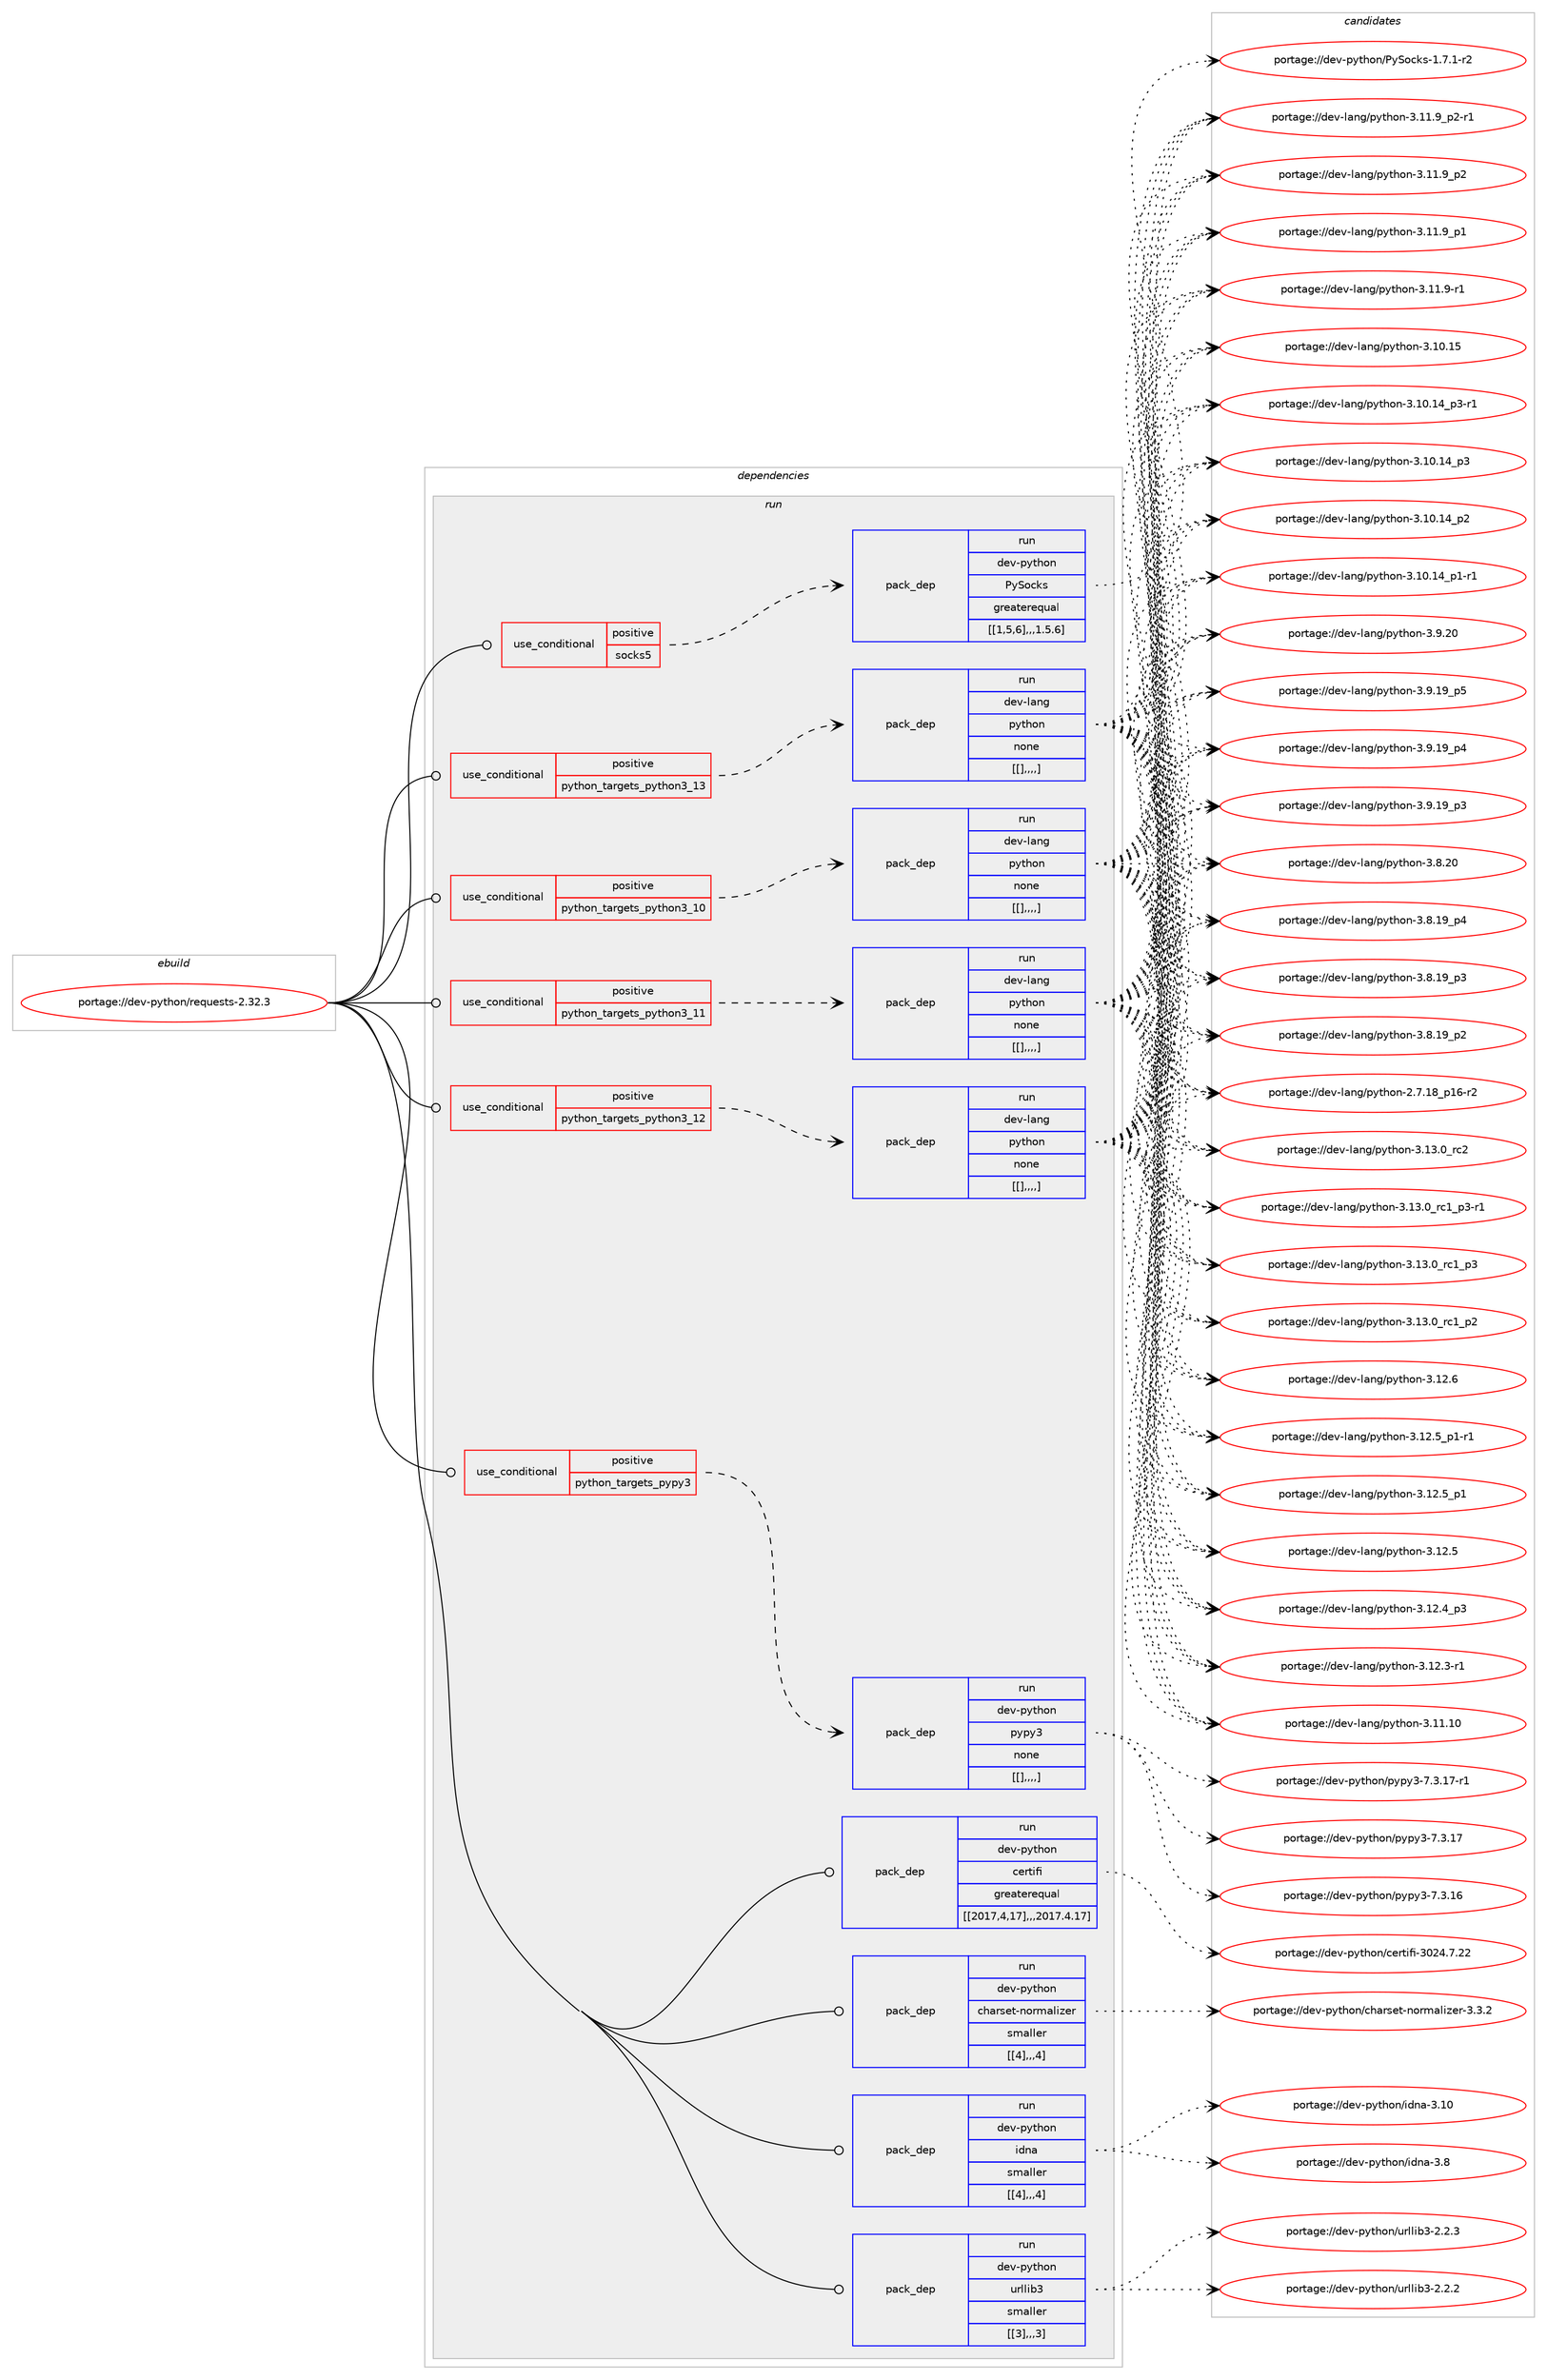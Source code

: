 digraph prolog {

# *************
# Graph options
# *************

newrank=true;
concentrate=true;
compound=true;
graph [rankdir=LR,fontname=Helvetica,fontsize=10,ranksep=1.5];#, ranksep=2.5, nodesep=0.2];
edge  [arrowhead=vee];
node  [fontname=Helvetica,fontsize=10];

# **********
# The ebuild
# **********

subgraph cluster_leftcol {
color=gray;
label=<<i>ebuild</i>>;
id [label="portage://dev-python/requests-2.32.3", color=red, width=4, href="../dev-python/requests-2.32.3.svg"];
}

# ****************
# The dependencies
# ****************

subgraph cluster_midcol {
color=gray;
label=<<i>dependencies</i>>;
subgraph cluster_compile {
fillcolor="#eeeeee";
style=filled;
label=<<i>compile</i>>;
}
subgraph cluster_compileandrun {
fillcolor="#eeeeee";
style=filled;
label=<<i>compile and run</i>>;
}
subgraph cluster_run {
fillcolor="#eeeeee";
style=filled;
label=<<i>run</i>>;
subgraph cond39969 {
dependency163921 [label=<<TABLE BORDER="0" CELLBORDER="1" CELLSPACING="0" CELLPADDING="4"><TR><TD ROWSPAN="3" CELLPADDING="10">use_conditional</TD></TR><TR><TD>positive</TD></TR><TR><TD>python_targets_pypy3</TD></TR></TABLE>>, shape=none, color=red];
subgraph pack122691 {
dependency163922 [label=<<TABLE BORDER="0" CELLBORDER="1" CELLSPACING="0" CELLPADDING="4" WIDTH="220"><TR><TD ROWSPAN="6" CELLPADDING="30">pack_dep</TD></TR><TR><TD WIDTH="110">run</TD></TR><TR><TD>dev-python</TD></TR><TR><TD>pypy3</TD></TR><TR><TD>none</TD></TR><TR><TD>[[],,,,]</TD></TR></TABLE>>, shape=none, color=blue];
}
dependency163921:e -> dependency163922:w [weight=20,style="dashed",arrowhead="vee"];
}
id:e -> dependency163921:w [weight=20,style="solid",arrowhead="odot"];
subgraph cond39970 {
dependency163923 [label=<<TABLE BORDER="0" CELLBORDER="1" CELLSPACING="0" CELLPADDING="4"><TR><TD ROWSPAN="3" CELLPADDING="10">use_conditional</TD></TR><TR><TD>positive</TD></TR><TR><TD>python_targets_python3_10</TD></TR></TABLE>>, shape=none, color=red];
subgraph pack122692 {
dependency163924 [label=<<TABLE BORDER="0" CELLBORDER="1" CELLSPACING="0" CELLPADDING="4" WIDTH="220"><TR><TD ROWSPAN="6" CELLPADDING="30">pack_dep</TD></TR><TR><TD WIDTH="110">run</TD></TR><TR><TD>dev-lang</TD></TR><TR><TD>python</TD></TR><TR><TD>none</TD></TR><TR><TD>[[],,,,]</TD></TR></TABLE>>, shape=none, color=blue];
}
dependency163923:e -> dependency163924:w [weight=20,style="dashed",arrowhead="vee"];
}
id:e -> dependency163923:w [weight=20,style="solid",arrowhead="odot"];
subgraph cond39971 {
dependency163925 [label=<<TABLE BORDER="0" CELLBORDER="1" CELLSPACING="0" CELLPADDING="4"><TR><TD ROWSPAN="3" CELLPADDING="10">use_conditional</TD></TR><TR><TD>positive</TD></TR><TR><TD>python_targets_python3_11</TD></TR></TABLE>>, shape=none, color=red];
subgraph pack122693 {
dependency163926 [label=<<TABLE BORDER="0" CELLBORDER="1" CELLSPACING="0" CELLPADDING="4" WIDTH="220"><TR><TD ROWSPAN="6" CELLPADDING="30">pack_dep</TD></TR><TR><TD WIDTH="110">run</TD></TR><TR><TD>dev-lang</TD></TR><TR><TD>python</TD></TR><TR><TD>none</TD></TR><TR><TD>[[],,,,]</TD></TR></TABLE>>, shape=none, color=blue];
}
dependency163925:e -> dependency163926:w [weight=20,style="dashed",arrowhead="vee"];
}
id:e -> dependency163925:w [weight=20,style="solid",arrowhead="odot"];
subgraph cond39972 {
dependency163927 [label=<<TABLE BORDER="0" CELLBORDER="1" CELLSPACING="0" CELLPADDING="4"><TR><TD ROWSPAN="3" CELLPADDING="10">use_conditional</TD></TR><TR><TD>positive</TD></TR><TR><TD>python_targets_python3_12</TD></TR></TABLE>>, shape=none, color=red];
subgraph pack122694 {
dependency163928 [label=<<TABLE BORDER="0" CELLBORDER="1" CELLSPACING="0" CELLPADDING="4" WIDTH="220"><TR><TD ROWSPAN="6" CELLPADDING="30">pack_dep</TD></TR><TR><TD WIDTH="110">run</TD></TR><TR><TD>dev-lang</TD></TR><TR><TD>python</TD></TR><TR><TD>none</TD></TR><TR><TD>[[],,,,]</TD></TR></TABLE>>, shape=none, color=blue];
}
dependency163927:e -> dependency163928:w [weight=20,style="dashed",arrowhead="vee"];
}
id:e -> dependency163927:w [weight=20,style="solid",arrowhead="odot"];
subgraph cond39973 {
dependency163929 [label=<<TABLE BORDER="0" CELLBORDER="1" CELLSPACING="0" CELLPADDING="4"><TR><TD ROWSPAN="3" CELLPADDING="10">use_conditional</TD></TR><TR><TD>positive</TD></TR><TR><TD>python_targets_python3_13</TD></TR></TABLE>>, shape=none, color=red];
subgraph pack122695 {
dependency163930 [label=<<TABLE BORDER="0" CELLBORDER="1" CELLSPACING="0" CELLPADDING="4" WIDTH="220"><TR><TD ROWSPAN="6" CELLPADDING="30">pack_dep</TD></TR><TR><TD WIDTH="110">run</TD></TR><TR><TD>dev-lang</TD></TR><TR><TD>python</TD></TR><TR><TD>none</TD></TR><TR><TD>[[],,,,]</TD></TR></TABLE>>, shape=none, color=blue];
}
dependency163929:e -> dependency163930:w [weight=20,style="dashed",arrowhead="vee"];
}
id:e -> dependency163929:w [weight=20,style="solid",arrowhead="odot"];
subgraph cond39974 {
dependency163931 [label=<<TABLE BORDER="0" CELLBORDER="1" CELLSPACING="0" CELLPADDING="4"><TR><TD ROWSPAN="3" CELLPADDING="10">use_conditional</TD></TR><TR><TD>positive</TD></TR><TR><TD>socks5</TD></TR></TABLE>>, shape=none, color=red];
subgraph pack122696 {
dependency163932 [label=<<TABLE BORDER="0" CELLBORDER="1" CELLSPACING="0" CELLPADDING="4" WIDTH="220"><TR><TD ROWSPAN="6" CELLPADDING="30">pack_dep</TD></TR><TR><TD WIDTH="110">run</TD></TR><TR><TD>dev-python</TD></TR><TR><TD>PySocks</TD></TR><TR><TD>greaterequal</TD></TR><TR><TD>[[1,5,6],,,1.5.6]</TD></TR></TABLE>>, shape=none, color=blue];
}
dependency163931:e -> dependency163932:w [weight=20,style="dashed",arrowhead="vee"];
}
id:e -> dependency163931:w [weight=20,style="solid",arrowhead="odot"];
subgraph pack122697 {
dependency163933 [label=<<TABLE BORDER="0" CELLBORDER="1" CELLSPACING="0" CELLPADDING="4" WIDTH="220"><TR><TD ROWSPAN="6" CELLPADDING="30">pack_dep</TD></TR><TR><TD WIDTH="110">run</TD></TR><TR><TD>dev-python</TD></TR><TR><TD>certifi</TD></TR><TR><TD>greaterequal</TD></TR><TR><TD>[[2017,4,17],,,2017.4.17]</TD></TR></TABLE>>, shape=none, color=blue];
}
id:e -> dependency163933:w [weight=20,style="solid",arrowhead="odot"];
subgraph pack122698 {
dependency163934 [label=<<TABLE BORDER="0" CELLBORDER="1" CELLSPACING="0" CELLPADDING="4" WIDTH="220"><TR><TD ROWSPAN="6" CELLPADDING="30">pack_dep</TD></TR><TR><TD WIDTH="110">run</TD></TR><TR><TD>dev-python</TD></TR><TR><TD>charset-normalizer</TD></TR><TR><TD>smaller</TD></TR><TR><TD>[[4],,,4]</TD></TR></TABLE>>, shape=none, color=blue];
}
id:e -> dependency163934:w [weight=20,style="solid",arrowhead="odot"];
subgraph pack122699 {
dependency163935 [label=<<TABLE BORDER="0" CELLBORDER="1" CELLSPACING="0" CELLPADDING="4" WIDTH="220"><TR><TD ROWSPAN="6" CELLPADDING="30">pack_dep</TD></TR><TR><TD WIDTH="110">run</TD></TR><TR><TD>dev-python</TD></TR><TR><TD>idna</TD></TR><TR><TD>smaller</TD></TR><TR><TD>[[4],,,4]</TD></TR></TABLE>>, shape=none, color=blue];
}
id:e -> dependency163935:w [weight=20,style="solid",arrowhead="odot"];
subgraph pack122700 {
dependency163936 [label=<<TABLE BORDER="0" CELLBORDER="1" CELLSPACING="0" CELLPADDING="4" WIDTH="220"><TR><TD ROWSPAN="6" CELLPADDING="30">pack_dep</TD></TR><TR><TD WIDTH="110">run</TD></TR><TR><TD>dev-python</TD></TR><TR><TD>urllib3</TD></TR><TR><TD>smaller</TD></TR><TR><TD>[[3],,,3]</TD></TR></TABLE>>, shape=none, color=blue];
}
id:e -> dependency163936:w [weight=20,style="solid",arrowhead="odot"];
}
}

# **************
# The candidates
# **************

subgraph cluster_choices {
rank=same;
color=gray;
label=<<i>candidates</i>>;

subgraph choice122691 {
color=black;
nodesep=1;
choice100101118451121211161041111104711212111212151455546514649554511449 [label="portage://dev-python/pypy3-7.3.17-r1", color=red, width=4,href="../dev-python/pypy3-7.3.17-r1.svg"];
choice10010111845112121116104111110471121211121215145554651464955 [label="portage://dev-python/pypy3-7.3.17", color=red, width=4,href="../dev-python/pypy3-7.3.17.svg"];
choice10010111845112121116104111110471121211121215145554651464954 [label="portage://dev-python/pypy3-7.3.16", color=red, width=4,href="../dev-python/pypy3-7.3.16.svg"];
dependency163922:e -> choice100101118451121211161041111104711212111212151455546514649554511449:w [style=dotted,weight="100"];
dependency163922:e -> choice10010111845112121116104111110471121211121215145554651464955:w [style=dotted,weight="100"];
dependency163922:e -> choice10010111845112121116104111110471121211121215145554651464954:w [style=dotted,weight="100"];
}
subgraph choice122692 {
color=black;
nodesep=1;
choice10010111845108971101034711212111610411111045514649514648951149950 [label="portage://dev-lang/python-3.13.0_rc2", color=red, width=4,href="../dev-lang/python-3.13.0_rc2.svg"];
choice1001011184510897110103471121211161041111104551464951464895114994995112514511449 [label="portage://dev-lang/python-3.13.0_rc1_p3-r1", color=red, width=4,href="../dev-lang/python-3.13.0_rc1_p3-r1.svg"];
choice100101118451089711010347112121116104111110455146495146489511499499511251 [label="portage://dev-lang/python-3.13.0_rc1_p3", color=red, width=4,href="../dev-lang/python-3.13.0_rc1_p3.svg"];
choice100101118451089711010347112121116104111110455146495146489511499499511250 [label="portage://dev-lang/python-3.13.0_rc1_p2", color=red, width=4,href="../dev-lang/python-3.13.0_rc1_p2.svg"];
choice10010111845108971101034711212111610411111045514649504654 [label="portage://dev-lang/python-3.12.6", color=red, width=4,href="../dev-lang/python-3.12.6.svg"];
choice1001011184510897110103471121211161041111104551464950465395112494511449 [label="portage://dev-lang/python-3.12.5_p1-r1", color=red, width=4,href="../dev-lang/python-3.12.5_p1-r1.svg"];
choice100101118451089711010347112121116104111110455146495046539511249 [label="portage://dev-lang/python-3.12.5_p1", color=red, width=4,href="../dev-lang/python-3.12.5_p1.svg"];
choice10010111845108971101034711212111610411111045514649504653 [label="portage://dev-lang/python-3.12.5", color=red, width=4,href="../dev-lang/python-3.12.5.svg"];
choice100101118451089711010347112121116104111110455146495046529511251 [label="portage://dev-lang/python-3.12.4_p3", color=red, width=4,href="../dev-lang/python-3.12.4_p3.svg"];
choice100101118451089711010347112121116104111110455146495046514511449 [label="portage://dev-lang/python-3.12.3-r1", color=red, width=4,href="../dev-lang/python-3.12.3-r1.svg"];
choice1001011184510897110103471121211161041111104551464949464948 [label="portage://dev-lang/python-3.11.10", color=red, width=4,href="../dev-lang/python-3.11.10.svg"];
choice1001011184510897110103471121211161041111104551464949465795112504511449 [label="portage://dev-lang/python-3.11.9_p2-r1", color=red, width=4,href="../dev-lang/python-3.11.9_p2-r1.svg"];
choice100101118451089711010347112121116104111110455146494946579511250 [label="portage://dev-lang/python-3.11.9_p2", color=red, width=4,href="../dev-lang/python-3.11.9_p2.svg"];
choice100101118451089711010347112121116104111110455146494946579511249 [label="portage://dev-lang/python-3.11.9_p1", color=red, width=4,href="../dev-lang/python-3.11.9_p1.svg"];
choice100101118451089711010347112121116104111110455146494946574511449 [label="portage://dev-lang/python-3.11.9-r1", color=red, width=4,href="../dev-lang/python-3.11.9-r1.svg"];
choice1001011184510897110103471121211161041111104551464948464953 [label="portage://dev-lang/python-3.10.15", color=red, width=4,href="../dev-lang/python-3.10.15.svg"];
choice100101118451089711010347112121116104111110455146494846495295112514511449 [label="portage://dev-lang/python-3.10.14_p3-r1", color=red, width=4,href="../dev-lang/python-3.10.14_p3-r1.svg"];
choice10010111845108971101034711212111610411111045514649484649529511251 [label="portage://dev-lang/python-3.10.14_p3", color=red, width=4,href="../dev-lang/python-3.10.14_p3.svg"];
choice10010111845108971101034711212111610411111045514649484649529511250 [label="portage://dev-lang/python-3.10.14_p2", color=red, width=4,href="../dev-lang/python-3.10.14_p2.svg"];
choice100101118451089711010347112121116104111110455146494846495295112494511449 [label="portage://dev-lang/python-3.10.14_p1-r1", color=red, width=4,href="../dev-lang/python-3.10.14_p1-r1.svg"];
choice10010111845108971101034711212111610411111045514657465048 [label="portage://dev-lang/python-3.9.20", color=red, width=4,href="../dev-lang/python-3.9.20.svg"];
choice100101118451089711010347112121116104111110455146574649579511253 [label="portage://dev-lang/python-3.9.19_p5", color=red, width=4,href="../dev-lang/python-3.9.19_p5.svg"];
choice100101118451089711010347112121116104111110455146574649579511252 [label="portage://dev-lang/python-3.9.19_p4", color=red, width=4,href="../dev-lang/python-3.9.19_p4.svg"];
choice100101118451089711010347112121116104111110455146574649579511251 [label="portage://dev-lang/python-3.9.19_p3", color=red, width=4,href="../dev-lang/python-3.9.19_p3.svg"];
choice10010111845108971101034711212111610411111045514656465048 [label="portage://dev-lang/python-3.8.20", color=red, width=4,href="../dev-lang/python-3.8.20.svg"];
choice100101118451089711010347112121116104111110455146564649579511252 [label="portage://dev-lang/python-3.8.19_p4", color=red, width=4,href="../dev-lang/python-3.8.19_p4.svg"];
choice100101118451089711010347112121116104111110455146564649579511251 [label="portage://dev-lang/python-3.8.19_p3", color=red, width=4,href="../dev-lang/python-3.8.19_p3.svg"];
choice100101118451089711010347112121116104111110455146564649579511250 [label="portage://dev-lang/python-3.8.19_p2", color=red, width=4,href="../dev-lang/python-3.8.19_p2.svg"];
choice100101118451089711010347112121116104111110455046554649569511249544511450 [label="portage://dev-lang/python-2.7.18_p16-r2", color=red, width=4,href="../dev-lang/python-2.7.18_p16-r2.svg"];
dependency163924:e -> choice10010111845108971101034711212111610411111045514649514648951149950:w [style=dotted,weight="100"];
dependency163924:e -> choice1001011184510897110103471121211161041111104551464951464895114994995112514511449:w [style=dotted,weight="100"];
dependency163924:e -> choice100101118451089711010347112121116104111110455146495146489511499499511251:w [style=dotted,weight="100"];
dependency163924:e -> choice100101118451089711010347112121116104111110455146495146489511499499511250:w [style=dotted,weight="100"];
dependency163924:e -> choice10010111845108971101034711212111610411111045514649504654:w [style=dotted,weight="100"];
dependency163924:e -> choice1001011184510897110103471121211161041111104551464950465395112494511449:w [style=dotted,weight="100"];
dependency163924:e -> choice100101118451089711010347112121116104111110455146495046539511249:w [style=dotted,weight="100"];
dependency163924:e -> choice10010111845108971101034711212111610411111045514649504653:w [style=dotted,weight="100"];
dependency163924:e -> choice100101118451089711010347112121116104111110455146495046529511251:w [style=dotted,weight="100"];
dependency163924:e -> choice100101118451089711010347112121116104111110455146495046514511449:w [style=dotted,weight="100"];
dependency163924:e -> choice1001011184510897110103471121211161041111104551464949464948:w [style=dotted,weight="100"];
dependency163924:e -> choice1001011184510897110103471121211161041111104551464949465795112504511449:w [style=dotted,weight="100"];
dependency163924:e -> choice100101118451089711010347112121116104111110455146494946579511250:w [style=dotted,weight="100"];
dependency163924:e -> choice100101118451089711010347112121116104111110455146494946579511249:w [style=dotted,weight="100"];
dependency163924:e -> choice100101118451089711010347112121116104111110455146494946574511449:w [style=dotted,weight="100"];
dependency163924:e -> choice1001011184510897110103471121211161041111104551464948464953:w [style=dotted,weight="100"];
dependency163924:e -> choice100101118451089711010347112121116104111110455146494846495295112514511449:w [style=dotted,weight="100"];
dependency163924:e -> choice10010111845108971101034711212111610411111045514649484649529511251:w [style=dotted,weight="100"];
dependency163924:e -> choice10010111845108971101034711212111610411111045514649484649529511250:w [style=dotted,weight="100"];
dependency163924:e -> choice100101118451089711010347112121116104111110455146494846495295112494511449:w [style=dotted,weight="100"];
dependency163924:e -> choice10010111845108971101034711212111610411111045514657465048:w [style=dotted,weight="100"];
dependency163924:e -> choice100101118451089711010347112121116104111110455146574649579511253:w [style=dotted,weight="100"];
dependency163924:e -> choice100101118451089711010347112121116104111110455146574649579511252:w [style=dotted,weight="100"];
dependency163924:e -> choice100101118451089711010347112121116104111110455146574649579511251:w [style=dotted,weight="100"];
dependency163924:e -> choice10010111845108971101034711212111610411111045514656465048:w [style=dotted,weight="100"];
dependency163924:e -> choice100101118451089711010347112121116104111110455146564649579511252:w [style=dotted,weight="100"];
dependency163924:e -> choice100101118451089711010347112121116104111110455146564649579511251:w [style=dotted,weight="100"];
dependency163924:e -> choice100101118451089711010347112121116104111110455146564649579511250:w [style=dotted,weight="100"];
dependency163924:e -> choice100101118451089711010347112121116104111110455046554649569511249544511450:w [style=dotted,weight="100"];
}
subgraph choice122693 {
color=black;
nodesep=1;
choice10010111845108971101034711212111610411111045514649514648951149950 [label="portage://dev-lang/python-3.13.0_rc2", color=red, width=4,href="../dev-lang/python-3.13.0_rc2.svg"];
choice1001011184510897110103471121211161041111104551464951464895114994995112514511449 [label="portage://dev-lang/python-3.13.0_rc1_p3-r1", color=red, width=4,href="../dev-lang/python-3.13.0_rc1_p3-r1.svg"];
choice100101118451089711010347112121116104111110455146495146489511499499511251 [label="portage://dev-lang/python-3.13.0_rc1_p3", color=red, width=4,href="../dev-lang/python-3.13.0_rc1_p3.svg"];
choice100101118451089711010347112121116104111110455146495146489511499499511250 [label="portage://dev-lang/python-3.13.0_rc1_p2", color=red, width=4,href="../dev-lang/python-3.13.0_rc1_p2.svg"];
choice10010111845108971101034711212111610411111045514649504654 [label="portage://dev-lang/python-3.12.6", color=red, width=4,href="../dev-lang/python-3.12.6.svg"];
choice1001011184510897110103471121211161041111104551464950465395112494511449 [label="portage://dev-lang/python-3.12.5_p1-r1", color=red, width=4,href="../dev-lang/python-3.12.5_p1-r1.svg"];
choice100101118451089711010347112121116104111110455146495046539511249 [label="portage://dev-lang/python-3.12.5_p1", color=red, width=4,href="../dev-lang/python-3.12.5_p1.svg"];
choice10010111845108971101034711212111610411111045514649504653 [label="portage://dev-lang/python-3.12.5", color=red, width=4,href="../dev-lang/python-3.12.5.svg"];
choice100101118451089711010347112121116104111110455146495046529511251 [label="portage://dev-lang/python-3.12.4_p3", color=red, width=4,href="../dev-lang/python-3.12.4_p3.svg"];
choice100101118451089711010347112121116104111110455146495046514511449 [label="portage://dev-lang/python-3.12.3-r1", color=red, width=4,href="../dev-lang/python-3.12.3-r1.svg"];
choice1001011184510897110103471121211161041111104551464949464948 [label="portage://dev-lang/python-3.11.10", color=red, width=4,href="../dev-lang/python-3.11.10.svg"];
choice1001011184510897110103471121211161041111104551464949465795112504511449 [label="portage://dev-lang/python-3.11.9_p2-r1", color=red, width=4,href="../dev-lang/python-3.11.9_p2-r1.svg"];
choice100101118451089711010347112121116104111110455146494946579511250 [label="portage://dev-lang/python-3.11.9_p2", color=red, width=4,href="../dev-lang/python-3.11.9_p2.svg"];
choice100101118451089711010347112121116104111110455146494946579511249 [label="portage://dev-lang/python-3.11.9_p1", color=red, width=4,href="../dev-lang/python-3.11.9_p1.svg"];
choice100101118451089711010347112121116104111110455146494946574511449 [label="portage://dev-lang/python-3.11.9-r1", color=red, width=4,href="../dev-lang/python-3.11.9-r1.svg"];
choice1001011184510897110103471121211161041111104551464948464953 [label="portage://dev-lang/python-3.10.15", color=red, width=4,href="../dev-lang/python-3.10.15.svg"];
choice100101118451089711010347112121116104111110455146494846495295112514511449 [label="portage://dev-lang/python-3.10.14_p3-r1", color=red, width=4,href="../dev-lang/python-3.10.14_p3-r1.svg"];
choice10010111845108971101034711212111610411111045514649484649529511251 [label="portage://dev-lang/python-3.10.14_p3", color=red, width=4,href="../dev-lang/python-3.10.14_p3.svg"];
choice10010111845108971101034711212111610411111045514649484649529511250 [label="portage://dev-lang/python-3.10.14_p2", color=red, width=4,href="../dev-lang/python-3.10.14_p2.svg"];
choice100101118451089711010347112121116104111110455146494846495295112494511449 [label="portage://dev-lang/python-3.10.14_p1-r1", color=red, width=4,href="../dev-lang/python-3.10.14_p1-r1.svg"];
choice10010111845108971101034711212111610411111045514657465048 [label="portage://dev-lang/python-3.9.20", color=red, width=4,href="../dev-lang/python-3.9.20.svg"];
choice100101118451089711010347112121116104111110455146574649579511253 [label="portage://dev-lang/python-3.9.19_p5", color=red, width=4,href="../dev-lang/python-3.9.19_p5.svg"];
choice100101118451089711010347112121116104111110455146574649579511252 [label="portage://dev-lang/python-3.9.19_p4", color=red, width=4,href="../dev-lang/python-3.9.19_p4.svg"];
choice100101118451089711010347112121116104111110455146574649579511251 [label="portage://dev-lang/python-3.9.19_p3", color=red, width=4,href="../dev-lang/python-3.9.19_p3.svg"];
choice10010111845108971101034711212111610411111045514656465048 [label="portage://dev-lang/python-3.8.20", color=red, width=4,href="../dev-lang/python-3.8.20.svg"];
choice100101118451089711010347112121116104111110455146564649579511252 [label="portage://dev-lang/python-3.8.19_p4", color=red, width=4,href="../dev-lang/python-3.8.19_p4.svg"];
choice100101118451089711010347112121116104111110455146564649579511251 [label="portage://dev-lang/python-3.8.19_p3", color=red, width=4,href="../dev-lang/python-3.8.19_p3.svg"];
choice100101118451089711010347112121116104111110455146564649579511250 [label="portage://dev-lang/python-3.8.19_p2", color=red, width=4,href="../dev-lang/python-3.8.19_p2.svg"];
choice100101118451089711010347112121116104111110455046554649569511249544511450 [label="portage://dev-lang/python-2.7.18_p16-r2", color=red, width=4,href="../dev-lang/python-2.7.18_p16-r2.svg"];
dependency163926:e -> choice10010111845108971101034711212111610411111045514649514648951149950:w [style=dotted,weight="100"];
dependency163926:e -> choice1001011184510897110103471121211161041111104551464951464895114994995112514511449:w [style=dotted,weight="100"];
dependency163926:e -> choice100101118451089711010347112121116104111110455146495146489511499499511251:w [style=dotted,weight="100"];
dependency163926:e -> choice100101118451089711010347112121116104111110455146495146489511499499511250:w [style=dotted,weight="100"];
dependency163926:e -> choice10010111845108971101034711212111610411111045514649504654:w [style=dotted,weight="100"];
dependency163926:e -> choice1001011184510897110103471121211161041111104551464950465395112494511449:w [style=dotted,weight="100"];
dependency163926:e -> choice100101118451089711010347112121116104111110455146495046539511249:w [style=dotted,weight="100"];
dependency163926:e -> choice10010111845108971101034711212111610411111045514649504653:w [style=dotted,weight="100"];
dependency163926:e -> choice100101118451089711010347112121116104111110455146495046529511251:w [style=dotted,weight="100"];
dependency163926:e -> choice100101118451089711010347112121116104111110455146495046514511449:w [style=dotted,weight="100"];
dependency163926:e -> choice1001011184510897110103471121211161041111104551464949464948:w [style=dotted,weight="100"];
dependency163926:e -> choice1001011184510897110103471121211161041111104551464949465795112504511449:w [style=dotted,weight="100"];
dependency163926:e -> choice100101118451089711010347112121116104111110455146494946579511250:w [style=dotted,weight="100"];
dependency163926:e -> choice100101118451089711010347112121116104111110455146494946579511249:w [style=dotted,weight="100"];
dependency163926:e -> choice100101118451089711010347112121116104111110455146494946574511449:w [style=dotted,weight="100"];
dependency163926:e -> choice1001011184510897110103471121211161041111104551464948464953:w [style=dotted,weight="100"];
dependency163926:e -> choice100101118451089711010347112121116104111110455146494846495295112514511449:w [style=dotted,weight="100"];
dependency163926:e -> choice10010111845108971101034711212111610411111045514649484649529511251:w [style=dotted,weight="100"];
dependency163926:e -> choice10010111845108971101034711212111610411111045514649484649529511250:w [style=dotted,weight="100"];
dependency163926:e -> choice100101118451089711010347112121116104111110455146494846495295112494511449:w [style=dotted,weight="100"];
dependency163926:e -> choice10010111845108971101034711212111610411111045514657465048:w [style=dotted,weight="100"];
dependency163926:e -> choice100101118451089711010347112121116104111110455146574649579511253:w [style=dotted,weight="100"];
dependency163926:e -> choice100101118451089711010347112121116104111110455146574649579511252:w [style=dotted,weight="100"];
dependency163926:e -> choice100101118451089711010347112121116104111110455146574649579511251:w [style=dotted,weight="100"];
dependency163926:e -> choice10010111845108971101034711212111610411111045514656465048:w [style=dotted,weight="100"];
dependency163926:e -> choice100101118451089711010347112121116104111110455146564649579511252:w [style=dotted,weight="100"];
dependency163926:e -> choice100101118451089711010347112121116104111110455146564649579511251:w [style=dotted,weight="100"];
dependency163926:e -> choice100101118451089711010347112121116104111110455146564649579511250:w [style=dotted,weight="100"];
dependency163926:e -> choice100101118451089711010347112121116104111110455046554649569511249544511450:w [style=dotted,weight="100"];
}
subgraph choice122694 {
color=black;
nodesep=1;
choice10010111845108971101034711212111610411111045514649514648951149950 [label="portage://dev-lang/python-3.13.0_rc2", color=red, width=4,href="../dev-lang/python-3.13.0_rc2.svg"];
choice1001011184510897110103471121211161041111104551464951464895114994995112514511449 [label="portage://dev-lang/python-3.13.0_rc1_p3-r1", color=red, width=4,href="../dev-lang/python-3.13.0_rc1_p3-r1.svg"];
choice100101118451089711010347112121116104111110455146495146489511499499511251 [label="portage://dev-lang/python-3.13.0_rc1_p3", color=red, width=4,href="../dev-lang/python-3.13.0_rc1_p3.svg"];
choice100101118451089711010347112121116104111110455146495146489511499499511250 [label="portage://dev-lang/python-3.13.0_rc1_p2", color=red, width=4,href="../dev-lang/python-3.13.0_rc1_p2.svg"];
choice10010111845108971101034711212111610411111045514649504654 [label="portage://dev-lang/python-3.12.6", color=red, width=4,href="../dev-lang/python-3.12.6.svg"];
choice1001011184510897110103471121211161041111104551464950465395112494511449 [label="portage://dev-lang/python-3.12.5_p1-r1", color=red, width=4,href="../dev-lang/python-3.12.5_p1-r1.svg"];
choice100101118451089711010347112121116104111110455146495046539511249 [label="portage://dev-lang/python-3.12.5_p1", color=red, width=4,href="../dev-lang/python-3.12.5_p1.svg"];
choice10010111845108971101034711212111610411111045514649504653 [label="portage://dev-lang/python-3.12.5", color=red, width=4,href="../dev-lang/python-3.12.5.svg"];
choice100101118451089711010347112121116104111110455146495046529511251 [label="portage://dev-lang/python-3.12.4_p3", color=red, width=4,href="../dev-lang/python-3.12.4_p3.svg"];
choice100101118451089711010347112121116104111110455146495046514511449 [label="portage://dev-lang/python-3.12.3-r1", color=red, width=4,href="../dev-lang/python-3.12.3-r1.svg"];
choice1001011184510897110103471121211161041111104551464949464948 [label="portage://dev-lang/python-3.11.10", color=red, width=4,href="../dev-lang/python-3.11.10.svg"];
choice1001011184510897110103471121211161041111104551464949465795112504511449 [label="portage://dev-lang/python-3.11.9_p2-r1", color=red, width=4,href="../dev-lang/python-3.11.9_p2-r1.svg"];
choice100101118451089711010347112121116104111110455146494946579511250 [label="portage://dev-lang/python-3.11.9_p2", color=red, width=4,href="../dev-lang/python-3.11.9_p2.svg"];
choice100101118451089711010347112121116104111110455146494946579511249 [label="portage://dev-lang/python-3.11.9_p1", color=red, width=4,href="../dev-lang/python-3.11.9_p1.svg"];
choice100101118451089711010347112121116104111110455146494946574511449 [label="portage://dev-lang/python-3.11.9-r1", color=red, width=4,href="../dev-lang/python-3.11.9-r1.svg"];
choice1001011184510897110103471121211161041111104551464948464953 [label="portage://dev-lang/python-3.10.15", color=red, width=4,href="../dev-lang/python-3.10.15.svg"];
choice100101118451089711010347112121116104111110455146494846495295112514511449 [label="portage://dev-lang/python-3.10.14_p3-r1", color=red, width=4,href="../dev-lang/python-3.10.14_p3-r1.svg"];
choice10010111845108971101034711212111610411111045514649484649529511251 [label="portage://dev-lang/python-3.10.14_p3", color=red, width=4,href="../dev-lang/python-3.10.14_p3.svg"];
choice10010111845108971101034711212111610411111045514649484649529511250 [label="portage://dev-lang/python-3.10.14_p2", color=red, width=4,href="../dev-lang/python-3.10.14_p2.svg"];
choice100101118451089711010347112121116104111110455146494846495295112494511449 [label="portage://dev-lang/python-3.10.14_p1-r1", color=red, width=4,href="../dev-lang/python-3.10.14_p1-r1.svg"];
choice10010111845108971101034711212111610411111045514657465048 [label="portage://dev-lang/python-3.9.20", color=red, width=4,href="../dev-lang/python-3.9.20.svg"];
choice100101118451089711010347112121116104111110455146574649579511253 [label="portage://dev-lang/python-3.9.19_p5", color=red, width=4,href="../dev-lang/python-3.9.19_p5.svg"];
choice100101118451089711010347112121116104111110455146574649579511252 [label="portage://dev-lang/python-3.9.19_p4", color=red, width=4,href="../dev-lang/python-3.9.19_p4.svg"];
choice100101118451089711010347112121116104111110455146574649579511251 [label="portage://dev-lang/python-3.9.19_p3", color=red, width=4,href="../dev-lang/python-3.9.19_p3.svg"];
choice10010111845108971101034711212111610411111045514656465048 [label="portage://dev-lang/python-3.8.20", color=red, width=4,href="../dev-lang/python-3.8.20.svg"];
choice100101118451089711010347112121116104111110455146564649579511252 [label="portage://dev-lang/python-3.8.19_p4", color=red, width=4,href="../dev-lang/python-3.8.19_p4.svg"];
choice100101118451089711010347112121116104111110455146564649579511251 [label="portage://dev-lang/python-3.8.19_p3", color=red, width=4,href="../dev-lang/python-3.8.19_p3.svg"];
choice100101118451089711010347112121116104111110455146564649579511250 [label="portage://dev-lang/python-3.8.19_p2", color=red, width=4,href="../dev-lang/python-3.8.19_p2.svg"];
choice100101118451089711010347112121116104111110455046554649569511249544511450 [label="portage://dev-lang/python-2.7.18_p16-r2", color=red, width=4,href="../dev-lang/python-2.7.18_p16-r2.svg"];
dependency163928:e -> choice10010111845108971101034711212111610411111045514649514648951149950:w [style=dotted,weight="100"];
dependency163928:e -> choice1001011184510897110103471121211161041111104551464951464895114994995112514511449:w [style=dotted,weight="100"];
dependency163928:e -> choice100101118451089711010347112121116104111110455146495146489511499499511251:w [style=dotted,weight="100"];
dependency163928:e -> choice100101118451089711010347112121116104111110455146495146489511499499511250:w [style=dotted,weight="100"];
dependency163928:e -> choice10010111845108971101034711212111610411111045514649504654:w [style=dotted,weight="100"];
dependency163928:e -> choice1001011184510897110103471121211161041111104551464950465395112494511449:w [style=dotted,weight="100"];
dependency163928:e -> choice100101118451089711010347112121116104111110455146495046539511249:w [style=dotted,weight="100"];
dependency163928:e -> choice10010111845108971101034711212111610411111045514649504653:w [style=dotted,weight="100"];
dependency163928:e -> choice100101118451089711010347112121116104111110455146495046529511251:w [style=dotted,weight="100"];
dependency163928:e -> choice100101118451089711010347112121116104111110455146495046514511449:w [style=dotted,weight="100"];
dependency163928:e -> choice1001011184510897110103471121211161041111104551464949464948:w [style=dotted,weight="100"];
dependency163928:e -> choice1001011184510897110103471121211161041111104551464949465795112504511449:w [style=dotted,weight="100"];
dependency163928:e -> choice100101118451089711010347112121116104111110455146494946579511250:w [style=dotted,weight="100"];
dependency163928:e -> choice100101118451089711010347112121116104111110455146494946579511249:w [style=dotted,weight="100"];
dependency163928:e -> choice100101118451089711010347112121116104111110455146494946574511449:w [style=dotted,weight="100"];
dependency163928:e -> choice1001011184510897110103471121211161041111104551464948464953:w [style=dotted,weight="100"];
dependency163928:e -> choice100101118451089711010347112121116104111110455146494846495295112514511449:w [style=dotted,weight="100"];
dependency163928:e -> choice10010111845108971101034711212111610411111045514649484649529511251:w [style=dotted,weight="100"];
dependency163928:e -> choice10010111845108971101034711212111610411111045514649484649529511250:w [style=dotted,weight="100"];
dependency163928:e -> choice100101118451089711010347112121116104111110455146494846495295112494511449:w [style=dotted,weight="100"];
dependency163928:e -> choice10010111845108971101034711212111610411111045514657465048:w [style=dotted,weight="100"];
dependency163928:e -> choice100101118451089711010347112121116104111110455146574649579511253:w [style=dotted,weight="100"];
dependency163928:e -> choice100101118451089711010347112121116104111110455146574649579511252:w [style=dotted,weight="100"];
dependency163928:e -> choice100101118451089711010347112121116104111110455146574649579511251:w [style=dotted,weight="100"];
dependency163928:e -> choice10010111845108971101034711212111610411111045514656465048:w [style=dotted,weight="100"];
dependency163928:e -> choice100101118451089711010347112121116104111110455146564649579511252:w [style=dotted,weight="100"];
dependency163928:e -> choice100101118451089711010347112121116104111110455146564649579511251:w [style=dotted,weight="100"];
dependency163928:e -> choice100101118451089711010347112121116104111110455146564649579511250:w [style=dotted,weight="100"];
dependency163928:e -> choice100101118451089711010347112121116104111110455046554649569511249544511450:w [style=dotted,weight="100"];
}
subgraph choice122695 {
color=black;
nodesep=1;
choice10010111845108971101034711212111610411111045514649514648951149950 [label="portage://dev-lang/python-3.13.0_rc2", color=red, width=4,href="../dev-lang/python-3.13.0_rc2.svg"];
choice1001011184510897110103471121211161041111104551464951464895114994995112514511449 [label="portage://dev-lang/python-3.13.0_rc1_p3-r1", color=red, width=4,href="../dev-lang/python-3.13.0_rc1_p3-r1.svg"];
choice100101118451089711010347112121116104111110455146495146489511499499511251 [label="portage://dev-lang/python-3.13.0_rc1_p3", color=red, width=4,href="../dev-lang/python-3.13.0_rc1_p3.svg"];
choice100101118451089711010347112121116104111110455146495146489511499499511250 [label="portage://dev-lang/python-3.13.0_rc1_p2", color=red, width=4,href="../dev-lang/python-3.13.0_rc1_p2.svg"];
choice10010111845108971101034711212111610411111045514649504654 [label="portage://dev-lang/python-3.12.6", color=red, width=4,href="../dev-lang/python-3.12.6.svg"];
choice1001011184510897110103471121211161041111104551464950465395112494511449 [label="portage://dev-lang/python-3.12.5_p1-r1", color=red, width=4,href="../dev-lang/python-3.12.5_p1-r1.svg"];
choice100101118451089711010347112121116104111110455146495046539511249 [label="portage://dev-lang/python-3.12.5_p1", color=red, width=4,href="../dev-lang/python-3.12.5_p1.svg"];
choice10010111845108971101034711212111610411111045514649504653 [label="portage://dev-lang/python-3.12.5", color=red, width=4,href="../dev-lang/python-3.12.5.svg"];
choice100101118451089711010347112121116104111110455146495046529511251 [label="portage://dev-lang/python-3.12.4_p3", color=red, width=4,href="../dev-lang/python-3.12.4_p3.svg"];
choice100101118451089711010347112121116104111110455146495046514511449 [label="portage://dev-lang/python-3.12.3-r1", color=red, width=4,href="../dev-lang/python-3.12.3-r1.svg"];
choice1001011184510897110103471121211161041111104551464949464948 [label="portage://dev-lang/python-3.11.10", color=red, width=4,href="../dev-lang/python-3.11.10.svg"];
choice1001011184510897110103471121211161041111104551464949465795112504511449 [label="portage://dev-lang/python-3.11.9_p2-r1", color=red, width=4,href="../dev-lang/python-3.11.9_p2-r1.svg"];
choice100101118451089711010347112121116104111110455146494946579511250 [label="portage://dev-lang/python-3.11.9_p2", color=red, width=4,href="../dev-lang/python-3.11.9_p2.svg"];
choice100101118451089711010347112121116104111110455146494946579511249 [label="portage://dev-lang/python-3.11.9_p1", color=red, width=4,href="../dev-lang/python-3.11.9_p1.svg"];
choice100101118451089711010347112121116104111110455146494946574511449 [label="portage://dev-lang/python-3.11.9-r1", color=red, width=4,href="../dev-lang/python-3.11.9-r1.svg"];
choice1001011184510897110103471121211161041111104551464948464953 [label="portage://dev-lang/python-3.10.15", color=red, width=4,href="../dev-lang/python-3.10.15.svg"];
choice100101118451089711010347112121116104111110455146494846495295112514511449 [label="portage://dev-lang/python-3.10.14_p3-r1", color=red, width=4,href="../dev-lang/python-3.10.14_p3-r1.svg"];
choice10010111845108971101034711212111610411111045514649484649529511251 [label="portage://dev-lang/python-3.10.14_p3", color=red, width=4,href="../dev-lang/python-3.10.14_p3.svg"];
choice10010111845108971101034711212111610411111045514649484649529511250 [label="portage://dev-lang/python-3.10.14_p2", color=red, width=4,href="../dev-lang/python-3.10.14_p2.svg"];
choice100101118451089711010347112121116104111110455146494846495295112494511449 [label="portage://dev-lang/python-3.10.14_p1-r1", color=red, width=4,href="../dev-lang/python-3.10.14_p1-r1.svg"];
choice10010111845108971101034711212111610411111045514657465048 [label="portage://dev-lang/python-3.9.20", color=red, width=4,href="../dev-lang/python-3.9.20.svg"];
choice100101118451089711010347112121116104111110455146574649579511253 [label="portage://dev-lang/python-3.9.19_p5", color=red, width=4,href="../dev-lang/python-3.9.19_p5.svg"];
choice100101118451089711010347112121116104111110455146574649579511252 [label="portage://dev-lang/python-3.9.19_p4", color=red, width=4,href="../dev-lang/python-3.9.19_p4.svg"];
choice100101118451089711010347112121116104111110455146574649579511251 [label="portage://dev-lang/python-3.9.19_p3", color=red, width=4,href="../dev-lang/python-3.9.19_p3.svg"];
choice10010111845108971101034711212111610411111045514656465048 [label="portage://dev-lang/python-3.8.20", color=red, width=4,href="../dev-lang/python-3.8.20.svg"];
choice100101118451089711010347112121116104111110455146564649579511252 [label="portage://dev-lang/python-3.8.19_p4", color=red, width=4,href="../dev-lang/python-3.8.19_p4.svg"];
choice100101118451089711010347112121116104111110455146564649579511251 [label="portage://dev-lang/python-3.8.19_p3", color=red, width=4,href="../dev-lang/python-3.8.19_p3.svg"];
choice100101118451089711010347112121116104111110455146564649579511250 [label="portage://dev-lang/python-3.8.19_p2", color=red, width=4,href="../dev-lang/python-3.8.19_p2.svg"];
choice100101118451089711010347112121116104111110455046554649569511249544511450 [label="portage://dev-lang/python-2.7.18_p16-r2", color=red, width=4,href="../dev-lang/python-2.7.18_p16-r2.svg"];
dependency163930:e -> choice10010111845108971101034711212111610411111045514649514648951149950:w [style=dotted,weight="100"];
dependency163930:e -> choice1001011184510897110103471121211161041111104551464951464895114994995112514511449:w [style=dotted,weight="100"];
dependency163930:e -> choice100101118451089711010347112121116104111110455146495146489511499499511251:w [style=dotted,weight="100"];
dependency163930:e -> choice100101118451089711010347112121116104111110455146495146489511499499511250:w [style=dotted,weight="100"];
dependency163930:e -> choice10010111845108971101034711212111610411111045514649504654:w [style=dotted,weight="100"];
dependency163930:e -> choice1001011184510897110103471121211161041111104551464950465395112494511449:w [style=dotted,weight="100"];
dependency163930:e -> choice100101118451089711010347112121116104111110455146495046539511249:w [style=dotted,weight="100"];
dependency163930:e -> choice10010111845108971101034711212111610411111045514649504653:w [style=dotted,weight="100"];
dependency163930:e -> choice100101118451089711010347112121116104111110455146495046529511251:w [style=dotted,weight="100"];
dependency163930:e -> choice100101118451089711010347112121116104111110455146495046514511449:w [style=dotted,weight="100"];
dependency163930:e -> choice1001011184510897110103471121211161041111104551464949464948:w [style=dotted,weight="100"];
dependency163930:e -> choice1001011184510897110103471121211161041111104551464949465795112504511449:w [style=dotted,weight="100"];
dependency163930:e -> choice100101118451089711010347112121116104111110455146494946579511250:w [style=dotted,weight="100"];
dependency163930:e -> choice100101118451089711010347112121116104111110455146494946579511249:w [style=dotted,weight="100"];
dependency163930:e -> choice100101118451089711010347112121116104111110455146494946574511449:w [style=dotted,weight="100"];
dependency163930:e -> choice1001011184510897110103471121211161041111104551464948464953:w [style=dotted,weight="100"];
dependency163930:e -> choice100101118451089711010347112121116104111110455146494846495295112514511449:w [style=dotted,weight="100"];
dependency163930:e -> choice10010111845108971101034711212111610411111045514649484649529511251:w [style=dotted,weight="100"];
dependency163930:e -> choice10010111845108971101034711212111610411111045514649484649529511250:w [style=dotted,weight="100"];
dependency163930:e -> choice100101118451089711010347112121116104111110455146494846495295112494511449:w [style=dotted,weight="100"];
dependency163930:e -> choice10010111845108971101034711212111610411111045514657465048:w [style=dotted,weight="100"];
dependency163930:e -> choice100101118451089711010347112121116104111110455146574649579511253:w [style=dotted,weight="100"];
dependency163930:e -> choice100101118451089711010347112121116104111110455146574649579511252:w [style=dotted,weight="100"];
dependency163930:e -> choice100101118451089711010347112121116104111110455146574649579511251:w [style=dotted,weight="100"];
dependency163930:e -> choice10010111845108971101034711212111610411111045514656465048:w [style=dotted,weight="100"];
dependency163930:e -> choice100101118451089711010347112121116104111110455146564649579511252:w [style=dotted,weight="100"];
dependency163930:e -> choice100101118451089711010347112121116104111110455146564649579511251:w [style=dotted,weight="100"];
dependency163930:e -> choice100101118451089711010347112121116104111110455146564649579511250:w [style=dotted,weight="100"];
dependency163930:e -> choice100101118451089711010347112121116104111110455046554649569511249544511450:w [style=dotted,weight="100"];
}
subgraph choice122696 {
color=black;
nodesep=1;
choice10010111845112121116104111110478012183111991071154549465546494511450 [label="portage://dev-python/PySocks-1.7.1-r2", color=red, width=4,href="../dev-python/PySocks-1.7.1-r2.svg"];
dependency163932:e -> choice10010111845112121116104111110478012183111991071154549465546494511450:w [style=dotted,weight="100"];
}
subgraph choice122697 {
color=black;
nodesep=1;
choice10010111845112121116104111110479910111411610510210545514850524655465050 [label="portage://dev-python/certifi-3024.7.22", color=red, width=4,href="../dev-python/certifi-3024.7.22.svg"];
dependency163933:e -> choice10010111845112121116104111110479910111411610510210545514850524655465050:w [style=dotted,weight="100"];
}
subgraph choice122698 {
color=black;
nodesep=1;
choice100101118451121211161041111104799104971141151011164511011111410997108105122101114455146514650 [label="portage://dev-python/charset-normalizer-3.3.2", color=red, width=4,href="../dev-python/charset-normalizer-3.3.2.svg"];
dependency163934:e -> choice100101118451121211161041111104799104971141151011164511011111410997108105122101114455146514650:w [style=dotted,weight="100"];
}
subgraph choice122699 {
color=black;
nodesep=1;
choice1001011184511212111610411111047105100110974551464948 [label="portage://dev-python/idna-3.10", color=red, width=4,href="../dev-python/idna-3.10.svg"];
choice10010111845112121116104111110471051001109745514656 [label="portage://dev-python/idna-3.8", color=red, width=4,href="../dev-python/idna-3.8.svg"];
dependency163935:e -> choice1001011184511212111610411111047105100110974551464948:w [style=dotted,weight="100"];
dependency163935:e -> choice10010111845112121116104111110471051001109745514656:w [style=dotted,weight="100"];
}
subgraph choice122700 {
color=black;
nodesep=1;
choice10010111845112121116104111110471171141081081059851455046504651 [label="portage://dev-python/urllib3-2.2.3", color=red, width=4,href="../dev-python/urllib3-2.2.3.svg"];
choice10010111845112121116104111110471171141081081059851455046504650 [label="portage://dev-python/urllib3-2.2.2", color=red, width=4,href="../dev-python/urllib3-2.2.2.svg"];
dependency163936:e -> choice10010111845112121116104111110471171141081081059851455046504651:w [style=dotted,weight="100"];
dependency163936:e -> choice10010111845112121116104111110471171141081081059851455046504650:w [style=dotted,weight="100"];
}
}

}
